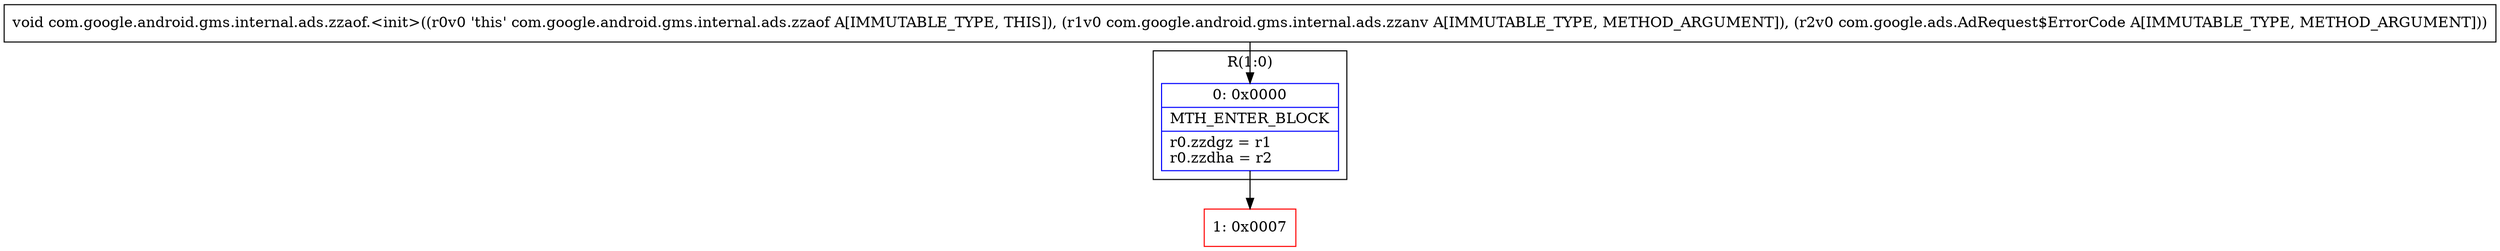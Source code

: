 digraph "CFG forcom.google.android.gms.internal.ads.zzaof.\<init\>(Lcom\/google\/android\/gms\/internal\/ads\/zzanv;Lcom\/google\/ads\/AdRequest$ErrorCode;)V" {
subgraph cluster_Region_1499896933 {
label = "R(1:0)";
node [shape=record,color=blue];
Node_0 [shape=record,label="{0\:\ 0x0000|MTH_ENTER_BLOCK\l|r0.zzdgz = r1\lr0.zzdha = r2\l}"];
}
Node_1 [shape=record,color=red,label="{1\:\ 0x0007}"];
MethodNode[shape=record,label="{void com.google.android.gms.internal.ads.zzaof.\<init\>((r0v0 'this' com.google.android.gms.internal.ads.zzaof A[IMMUTABLE_TYPE, THIS]), (r1v0 com.google.android.gms.internal.ads.zzanv A[IMMUTABLE_TYPE, METHOD_ARGUMENT]), (r2v0 com.google.ads.AdRequest$ErrorCode A[IMMUTABLE_TYPE, METHOD_ARGUMENT])) }"];
MethodNode -> Node_0;
Node_0 -> Node_1;
}

